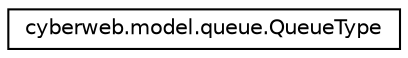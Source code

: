 digraph G
{
  edge [fontname="Helvetica",fontsize="10",labelfontname="Helvetica",labelfontsize="10"];
  node [fontname="Helvetica",fontsize="10",shape=record];
  rankdir="LR";
  Node1 [label="cyberweb.model.queue.QueueType",height=0.2,width=0.4,color="black", fillcolor="white", style="filled",URL="$classcyberweb_1_1model_1_1queue_1_1_queue_type.html"];
}
